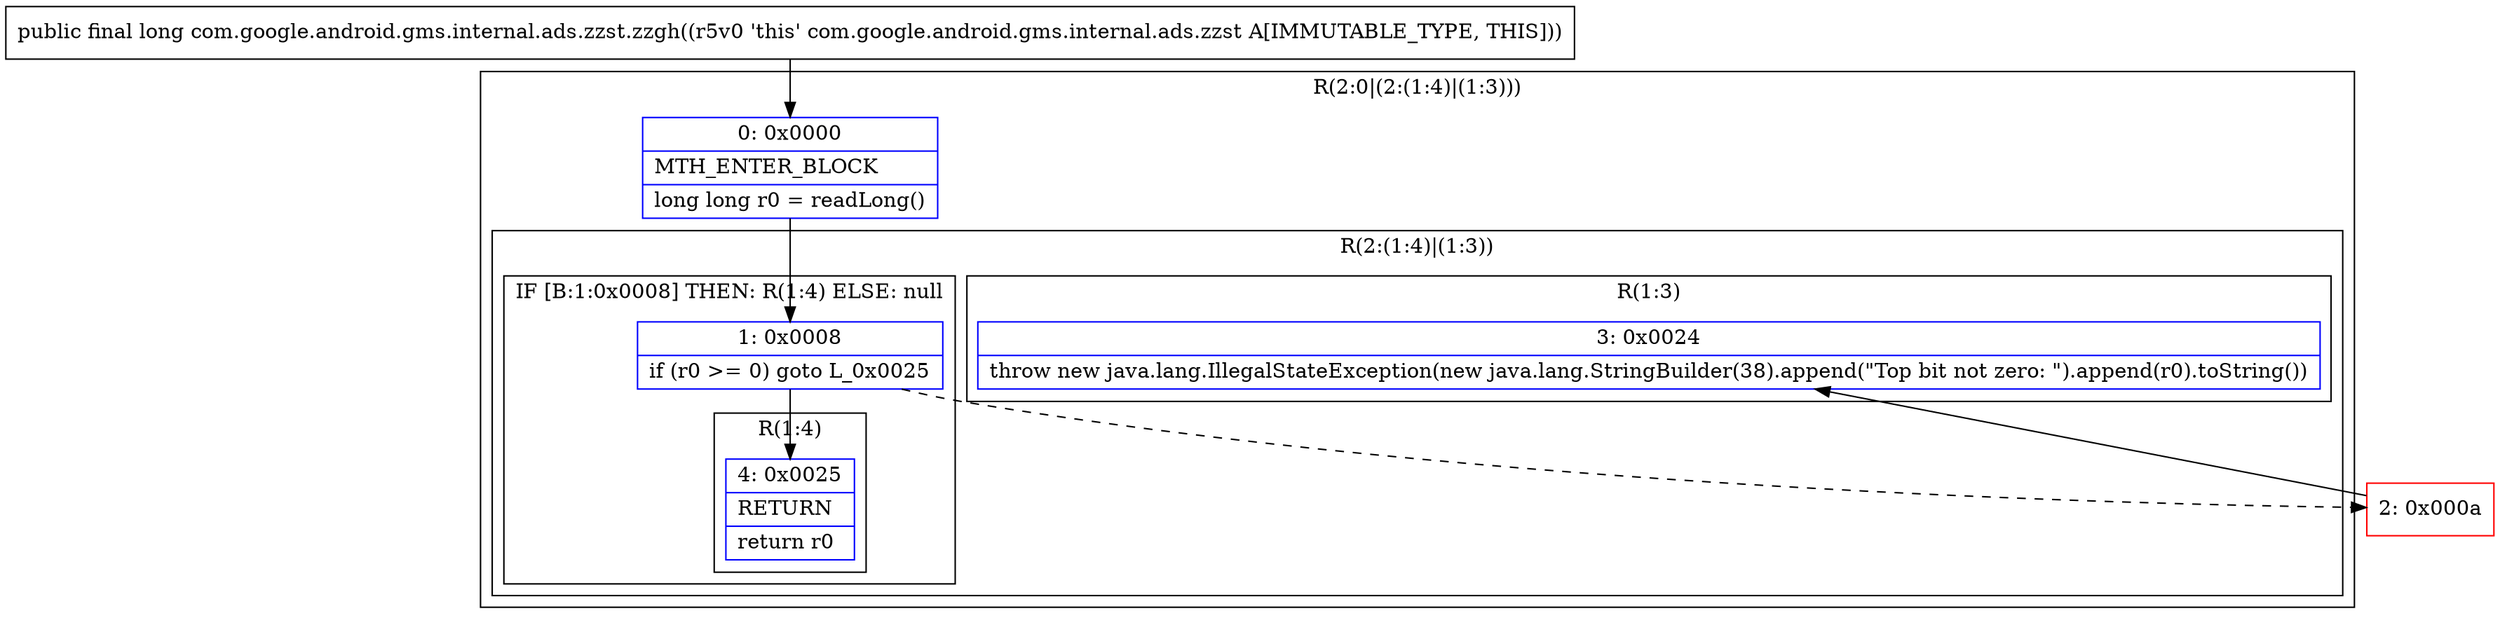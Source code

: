 digraph "CFG forcom.google.android.gms.internal.ads.zzst.zzgh()J" {
subgraph cluster_Region_1298731513 {
label = "R(2:0|(2:(1:4)|(1:3)))";
node [shape=record,color=blue];
Node_0 [shape=record,label="{0\:\ 0x0000|MTH_ENTER_BLOCK\l|long long r0 = readLong()\l}"];
subgraph cluster_Region_95755515 {
label = "R(2:(1:4)|(1:3))";
node [shape=record,color=blue];
subgraph cluster_IfRegion_1722257782 {
label = "IF [B:1:0x0008] THEN: R(1:4) ELSE: null";
node [shape=record,color=blue];
Node_1 [shape=record,label="{1\:\ 0x0008|if (r0 \>= 0) goto L_0x0025\l}"];
subgraph cluster_Region_2103091993 {
label = "R(1:4)";
node [shape=record,color=blue];
Node_4 [shape=record,label="{4\:\ 0x0025|RETURN\l|return r0\l}"];
}
}
subgraph cluster_Region_1778608185 {
label = "R(1:3)";
node [shape=record,color=blue];
Node_3 [shape=record,label="{3\:\ 0x0024|throw new java.lang.IllegalStateException(new java.lang.StringBuilder(38).append(\"Top bit not zero: \").append(r0).toString())\l}"];
}
}
}
Node_2 [shape=record,color=red,label="{2\:\ 0x000a}"];
MethodNode[shape=record,label="{public final long com.google.android.gms.internal.ads.zzst.zzgh((r5v0 'this' com.google.android.gms.internal.ads.zzst A[IMMUTABLE_TYPE, THIS])) }"];
MethodNode -> Node_0;
Node_0 -> Node_1;
Node_1 -> Node_2[style=dashed];
Node_1 -> Node_4;
Node_2 -> Node_3;
}

